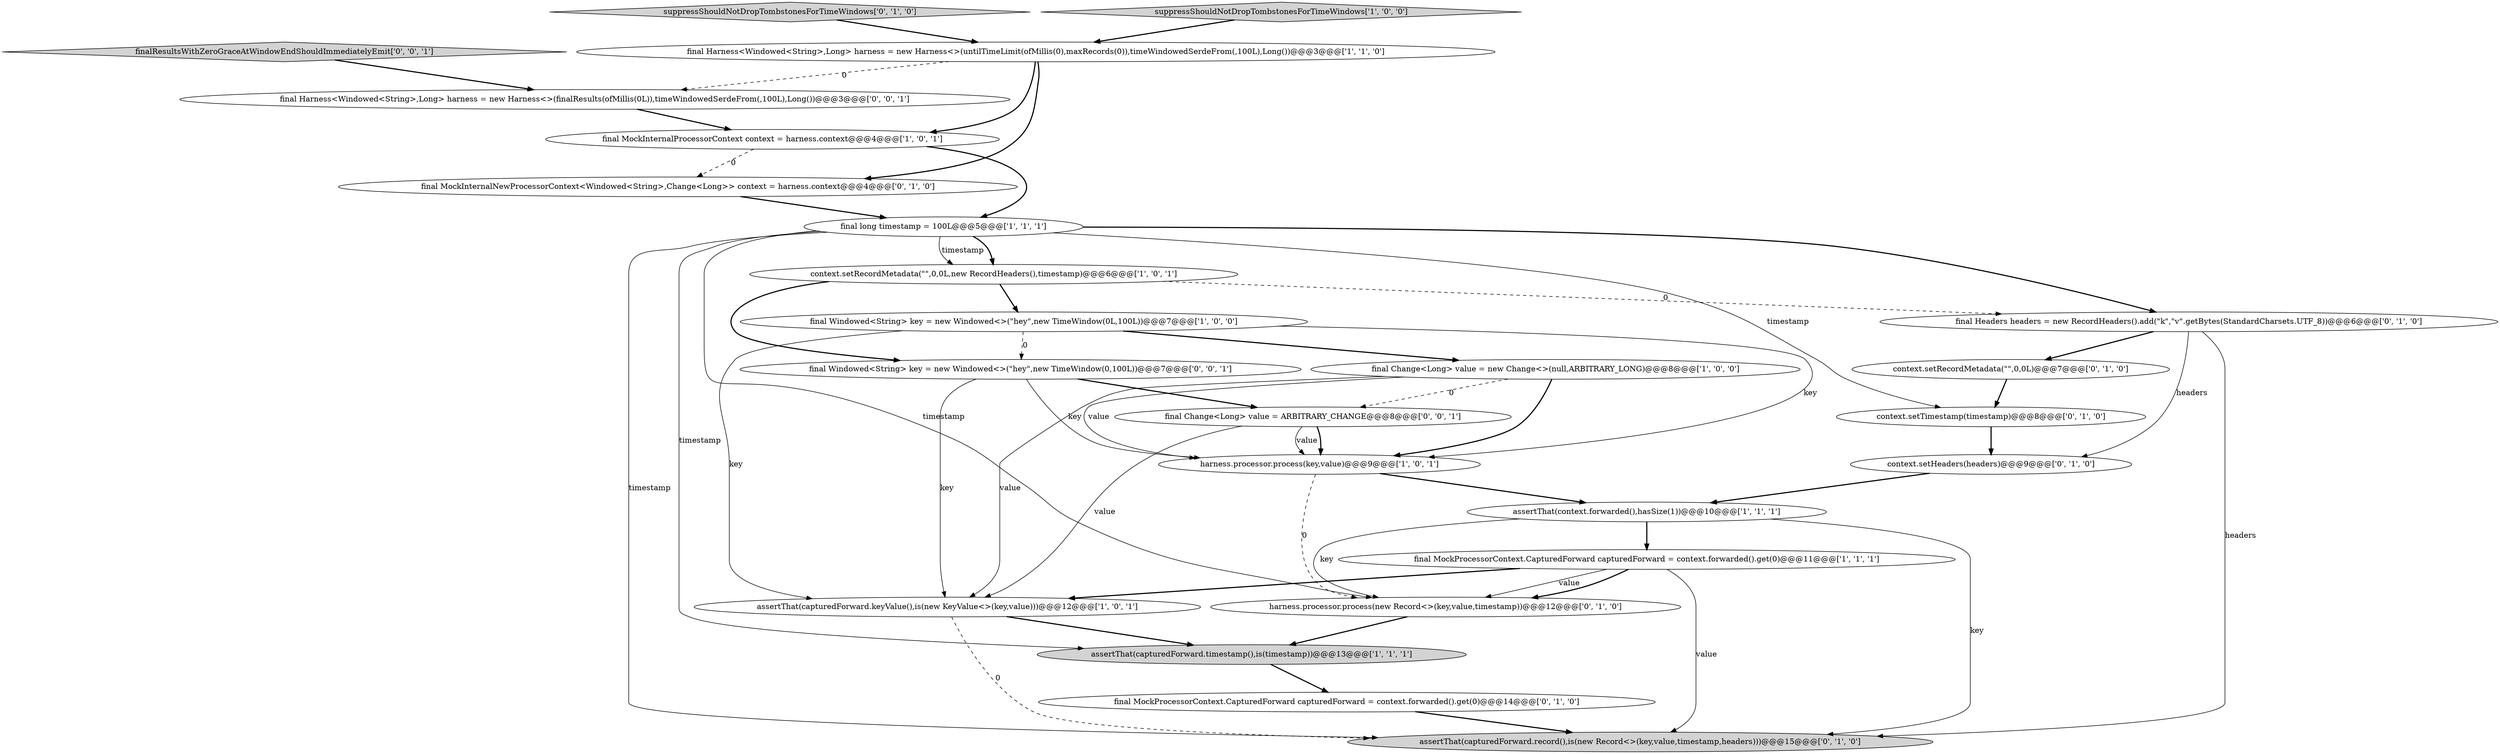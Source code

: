 digraph {
16 [style = filled, label = "context.setTimestamp(timestamp)@@@8@@@['0', '1', '0']", fillcolor = white, shape = ellipse image = "AAA1AAABBB2BBB"];
23 [style = filled, label = "final Change<Long> value = ARBITRARY_CHANGE@@@8@@@['0', '0', '1']", fillcolor = white, shape = ellipse image = "AAA0AAABBB3BBB"];
20 [style = filled, label = "final MockProcessorContext.CapturedForward capturedForward = context.forwarded().get(0)@@@14@@@['0', '1', '0']", fillcolor = white, shape = ellipse image = "AAA0AAABBB2BBB"];
0 [style = filled, label = "harness.processor.process(key,value)@@@9@@@['1', '0', '1']", fillcolor = white, shape = ellipse image = "AAA0AAABBB1BBB"];
18 [style = filled, label = "suppressShouldNotDropTombstonesForTimeWindows['0', '1', '0']", fillcolor = lightgray, shape = diamond image = "AAA0AAABBB2BBB"];
22 [style = filled, label = "final Harness<Windowed<String>,Long> harness = new Harness<>(finalResults(ofMillis(0L)),timeWindowedSerdeFrom(,100L),Long())@@@3@@@['0', '0', '1']", fillcolor = white, shape = ellipse image = "AAA0AAABBB3BBB"];
13 [style = filled, label = "harness.processor.process(new Record<>(key,value,timestamp))@@@12@@@['0', '1', '0']", fillcolor = white, shape = ellipse image = "AAA1AAABBB2BBB"];
21 [style = filled, label = "final Windowed<String> key = new Windowed<>(\"hey\",new TimeWindow(0,100L))@@@7@@@['0', '0', '1']", fillcolor = white, shape = ellipse image = "AAA0AAABBB3BBB"];
12 [style = filled, label = "assertThat(capturedForward.record(),is(new Record<>(key,value,timestamp,headers)))@@@15@@@['0', '1', '0']", fillcolor = lightgray, shape = ellipse image = "AAA1AAABBB2BBB"];
17 [style = filled, label = "final MockInternalNewProcessorContext<Windowed<String>,Change<Long>> context = harness.context@@@4@@@['0', '1', '0']", fillcolor = white, shape = ellipse image = "AAA1AAABBB2BBB"];
15 [style = filled, label = "final Headers headers = new RecordHeaders().add(\"k\",\"v\".getBytes(StandardCharsets.UTF_8))@@@6@@@['0', '1', '0']", fillcolor = white, shape = ellipse image = "AAA1AAABBB2BBB"];
8 [style = filled, label = "final Harness<Windowed<String>,Long> harness = new Harness<>(untilTimeLimit(ofMillis(0),maxRecords(0)),timeWindowedSerdeFrom(,100L),Long())@@@3@@@['1', '1', '0']", fillcolor = white, shape = ellipse image = "AAA0AAABBB1BBB"];
7 [style = filled, label = "suppressShouldNotDropTombstonesForTimeWindows['1', '0', '0']", fillcolor = lightgray, shape = diamond image = "AAA0AAABBB1BBB"];
24 [style = filled, label = "finalResultsWithZeroGraceAtWindowEndShouldImmediatelyEmit['0', '0', '1']", fillcolor = lightgray, shape = diamond image = "AAA0AAABBB3BBB"];
4 [style = filled, label = "final MockInternalProcessorContext context = harness.context@@@4@@@['1', '0', '1']", fillcolor = white, shape = ellipse image = "AAA0AAABBB1BBB"];
19 [style = filled, label = "context.setHeaders(headers)@@@9@@@['0', '1', '0']", fillcolor = white, shape = ellipse image = "AAA1AAABBB2BBB"];
5 [style = filled, label = "assertThat(capturedForward.keyValue(),is(new KeyValue<>(key,value)))@@@12@@@['1', '0', '1']", fillcolor = white, shape = ellipse image = "AAA0AAABBB1BBB"];
11 [style = filled, label = "assertThat(capturedForward.timestamp(),is(timestamp))@@@13@@@['1', '1', '1']", fillcolor = lightgray, shape = ellipse image = "AAA0AAABBB1BBB"];
14 [style = filled, label = "context.setRecordMetadata(\"\",0,0L)@@@7@@@['0', '1', '0']", fillcolor = white, shape = ellipse image = "AAA1AAABBB2BBB"];
6 [style = filled, label = "assertThat(context.forwarded(),hasSize(1))@@@10@@@['1', '1', '1']", fillcolor = white, shape = ellipse image = "AAA0AAABBB1BBB"];
2 [style = filled, label = "final Change<Long> value = new Change<>(null,ARBITRARY_LONG)@@@8@@@['1', '0', '0']", fillcolor = white, shape = ellipse image = "AAA0AAABBB1BBB"];
10 [style = filled, label = "final Windowed<String> key = new Windowed<>(\"hey\",new TimeWindow(0L,100L))@@@7@@@['1', '0', '0']", fillcolor = white, shape = ellipse image = "AAA0AAABBB1BBB"];
9 [style = filled, label = "final long timestamp = 100L@@@5@@@['1', '1', '1']", fillcolor = white, shape = ellipse image = "AAA0AAABBB1BBB"];
1 [style = filled, label = "final MockProcessorContext.CapturedForward capturedForward = context.forwarded().get(0)@@@11@@@['1', '1', '1']", fillcolor = white, shape = ellipse image = "AAA0AAABBB1BBB"];
3 [style = filled, label = "context.setRecordMetadata(\"\",0,0L,new RecordHeaders(),timestamp)@@@6@@@['1', '0', '1']", fillcolor = white, shape = ellipse image = "AAA0AAABBB1BBB"];
0->6 [style = bold, label=""];
3->10 [style = bold, label=""];
21->0 [style = solid, label="key"];
15->12 [style = solid, label="headers"];
7->8 [style = bold, label=""];
19->6 [style = bold, label=""];
10->2 [style = bold, label=""];
11->20 [style = bold, label=""];
14->16 [style = bold, label=""];
15->19 [style = solid, label="headers"];
8->4 [style = bold, label=""];
1->13 [style = solid, label="value"];
23->5 [style = solid, label="value"];
16->19 [style = bold, label=""];
3->21 [style = bold, label=""];
9->3 [style = bold, label=""];
10->21 [style = dashed, label="0"];
9->15 [style = bold, label=""];
4->17 [style = dashed, label="0"];
9->3 [style = solid, label="timestamp"];
2->5 [style = solid, label="value"];
8->17 [style = bold, label=""];
23->0 [style = bold, label=""];
9->11 [style = solid, label="timestamp"];
10->5 [style = solid, label="key"];
24->22 [style = bold, label=""];
9->13 [style = solid, label="timestamp"];
0->13 [style = dashed, label="0"];
1->12 [style = solid, label="value"];
10->0 [style = solid, label="key"];
13->11 [style = bold, label=""];
23->0 [style = solid, label="value"];
21->5 [style = solid, label="key"];
5->11 [style = bold, label=""];
15->14 [style = bold, label=""];
4->9 [style = bold, label=""];
17->9 [style = bold, label=""];
2->0 [style = solid, label="value"];
22->4 [style = bold, label=""];
6->12 [style = solid, label="key"];
3->15 [style = dashed, label="0"];
5->12 [style = dashed, label="0"];
2->23 [style = dashed, label="0"];
2->0 [style = bold, label=""];
8->22 [style = dashed, label="0"];
18->8 [style = bold, label=""];
9->12 [style = solid, label="timestamp"];
21->23 [style = bold, label=""];
6->1 [style = bold, label=""];
20->12 [style = bold, label=""];
9->16 [style = solid, label="timestamp"];
6->13 [style = solid, label="key"];
1->13 [style = bold, label=""];
1->5 [style = bold, label=""];
}
